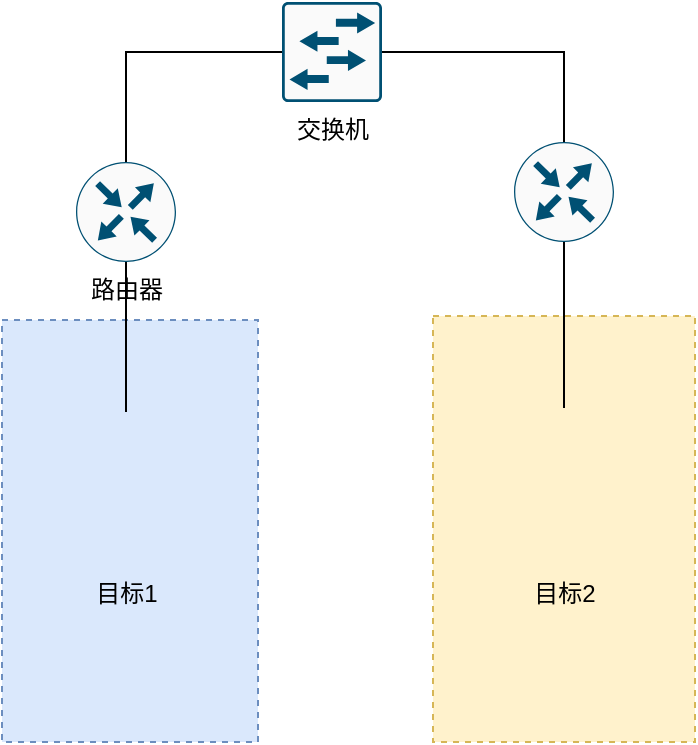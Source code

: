 <mxfile version="20.8.20" type="github">
  <diagram name="第 1 页" id="f9lIStY68VFxgaeeXOex">
    <mxGraphModel dx="970" dy="511" grid="1" gridSize="10" guides="1" tooltips="1" connect="1" arrows="1" fold="1" page="1" pageScale="1" pageWidth="827" pageHeight="1169" math="0" shadow="0">
      <root>
        <mxCell id="0" />
        <mxCell id="1" parent="0" />
        <mxCell id="upC4Mqt9vdIN6yGT52ce-1" value="" style="rounded=0;whiteSpace=wrap;html=1;dashed=1;fillColor=#fff2cc;strokeColor=#d6b656;" vertex="1" parent="1">
          <mxGeometry x="505.5" y="177" width="131" height="213" as="geometry" />
        </mxCell>
        <mxCell id="upC4Mqt9vdIN6yGT52ce-2" value="" style="rounded=0;whiteSpace=wrap;html=1;dashed=1;fillColor=#dae8fc;strokeColor=#6c8ebf;" vertex="1" parent="1">
          <mxGeometry x="290" y="179" width="128" height="211" as="geometry" />
        </mxCell>
        <mxCell id="upC4Mqt9vdIN6yGT52ce-3" value="" style="shape=image;html=1;verticalAlign=top;verticalLabelPosition=bottom;labelBackgroundColor=#ffffff;imageAspect=0;aspect=fixed;image=https://cdn4.iconfinder.com/data/icons/logos-and-brands/512/97_Docker_logo_logos-128.png" vertex="1" parent="1">
          <mxGeometry x="322" y="225" width="60" height="60" as="geometry" />
        </mxCell>
        <mxCell id="upC4Mqt9vdIN6yGT52ce-8" style="edgeStyle=orthogonalEdgeStyle;rounded=0;orthogonalLoop=1;jettySize=auto;html=1;exitX=0.5;exitY=0;exitDx=0;exitDy=0;exitPerimeter=0;entryX=0;entryY=0.5;entryDx=0;entryDy=0;entryPerimeter=0;elbow=vertical;endArrow=none;endFill=0;" edge="1" parent="1" source="upC4Mqt9vdIN6yGT52ce-10" target="upC4Mqt9vdIN6yGT52ce-16">
          <mxGeometry relative="1" as="geometry" />
        </mxCell>
        <mxCell id="upC4Mqt9vdIN6yGT52ce-20" style="edgeStyle=orthogonalEdgeStyle;rounded=0;orthogonalLoop=1;jettySize=auto;html=1;exitX=0.5;exitY=1;exitDx=0;exitDy=0;exitPerimeter=0;endArrow=none;endFill=0;" edge="1" parent="1" source="upC4Mqt9vdIN6yGT52ce-10" target="upC4Mqt9vdIN6yGT52ce-3">
          <mxGeometry relative="1" as="geometry" />
        </mxCell>
        <mxCell id="upC4Mqt9vdIN6yGT52ce-10" value="路由器" style="points=[[0.5,0,0],[1,0.5,0],[0.5,1,0],[0,0.5,0],[0.145,0.145,0],[0.856,0.145,0],[0.855,0.856,0],[0.145,0.855,0]];verticalLabelPosition=bottom;html=1;verticalAlign=top;aspect=fixed;align=center;pointerEvents=1;shape=mxgraph.cisco19.rect;prIcon=router;fillColor=#FAFAFA;strokeColor=#005073;" vertex="1" parent="1">
          <mxGeometry x="327" y="100" width="50" height="50" as="geometry" />
        </mxCell>
        <mxCell id="upC4Mqt9vdIN6yGT52ce-11" value="" style="shape=image;html=1;verticalAlign=top;verticalLabelPosition=bottom;labelBackgroundColor=#ffffff;imageAspect=0;aspect=fixed;image=https://cdn4.iconfinder.com/data/icons/logos-and-brands/512/97_Docker_logo_logos-128.png;" vertex="1" parent="1">
          <mxGeometry x="541" y="223" width="60" height="60" as="geometry" />
        </mxCell>
        <mxCell id="upC4Mqt9vdIN6yGT52ce-21" style="edgeStyle=orthogonalEdgeStyle;rounded=0;orthogonalLoop=1;jettySize=auto;html=1;exitX=0.5;exitY=1;exitDx=0;exitDy=0;exitPerimeter=0;endArrow=none;endFill=0;" edge="1" parent="1" source="upC4Mqt9vdIN6yGT52ce-14" target="upC4Mqt9vdIN6yGT52ce-11">
          <mxGeometry relative="1" as="geometry" />
        </mxCell>
        <mxCell id="upC4Mqt9vdIN6yGT52ce-14" value="" style="points=[[0.5,0,0],[1,0.5,0],[0.5,1,0],[0,0.5,0],[0.145,0.145,0],[0.856,0.145,0],[0.855,0.856,0],[0.145,0.855,0]];verticalLabelPosition=bottom;html=1;verticalAlign=top;aspect=fixed;align=center;pointerEvents=1;shape=mxgraph.cisco19.rect;prIcon=router;fillColor=#FAFAFA;strokeColor=#005073;" vertex="1" parent="1">
          <mxGeometry x="546" y="90" width="50" height="50" as="geometry" />
        </mxCell>
        <mxCell id="upC4Mqt9vdIN6yGT52ce-15" style="edgeStyle=orthogonalEdgeStyle;rounded=0;orthogonalLoop=1;jettySize=auto;html=1;exitX=1;exitY=0.5;exitDx=0;exitDy=0;exitPerimeter=0;endArrow=none;endFill=0;" edge="1" parent="1" source="upC4Mqt9vdIN6yGT52ce-16" target="upC4Mqt9vdIN6yGT52ce-14">
          <mxGeometry relative="1" as="geometry" />
        </mxCell>
        <mxCell id="upC4Mqt9vdIN6yGT52ce-16" value="交换机" style="points=[[0.015,0.015,0],[0.985,0.015,0],[0.985,0.985,0],[0.015,0.985,0],[0.25,0,0],[0.5,0,0],[0.75,0,0],[1,0.25,0],[1,0.5,0],[1,0.75,0],[0.75,1,0],[0.5,1,0],[0.25,1,0],[0,0.75,0],[0,0.5,0],[0,0.25,0]];verticalLabelPosition=bottom;html=1;verticalAlign=top;aspect=fixed;align=center;pointerEvents=1;shape=mxgraph.cisco19.rect;prIcon=l2_switch;fillColor=#FAFAFA;strokeColor=#005073;" vertex="1" parent="1">
          <mxGeometry x="430" y="20" width="50" height="50" as="geometry" />
        </mxCell>
        <mxCell id="upC4Mqt9vdIN6yGT52ce-17" style="edgeStyle=orthogonalEdgeStyle;rounded=0;orthogonalLoop=1;jettySize=auto;html=1;exitX=0.5;exitY=1;exitDx=0;exitDy=0;exitPerimeter=0;endArrow=none;endFill=0;" edge="1" parent="1" source="upC4Mqt9vdIN6yGT52ce-16" target="upC4Mqt9vdIN6yGT52ce-16">
          <mxGeometry relative="1" as="geometry" />
        </mxCell>
        <mxCell id="upC4Mqt9vdIN6yGT52ce-18" value="目标1" style="text;html=1;resizable=0;autosize=1;align=center;verticalAlign=middle;points=[];fillColor=none;strokeColor=none;rounded=0;dashed=1;" vertex="1" parent="1">
          <mxGeometry x="327" y="301" width="50" height="30" as="geometry" />
        </mxCell>
        <mxCell id="upC4Mqt9vdIN6yGT52ce-19" value="目标2" style="text;html=1;resizable=0;autosize=1;align=center;verticalAlign=middle;points=[];fillColor=none;strokeColor=none;rounded=0;dashed=1;" vertex="1" parent="1">
          <mxGeometry x="546" y="301" width="50" height="30" as="geometry" />
        </mxCell>
      </root>
    </mxGraphModel>
  </diagram>
</mxfile>
